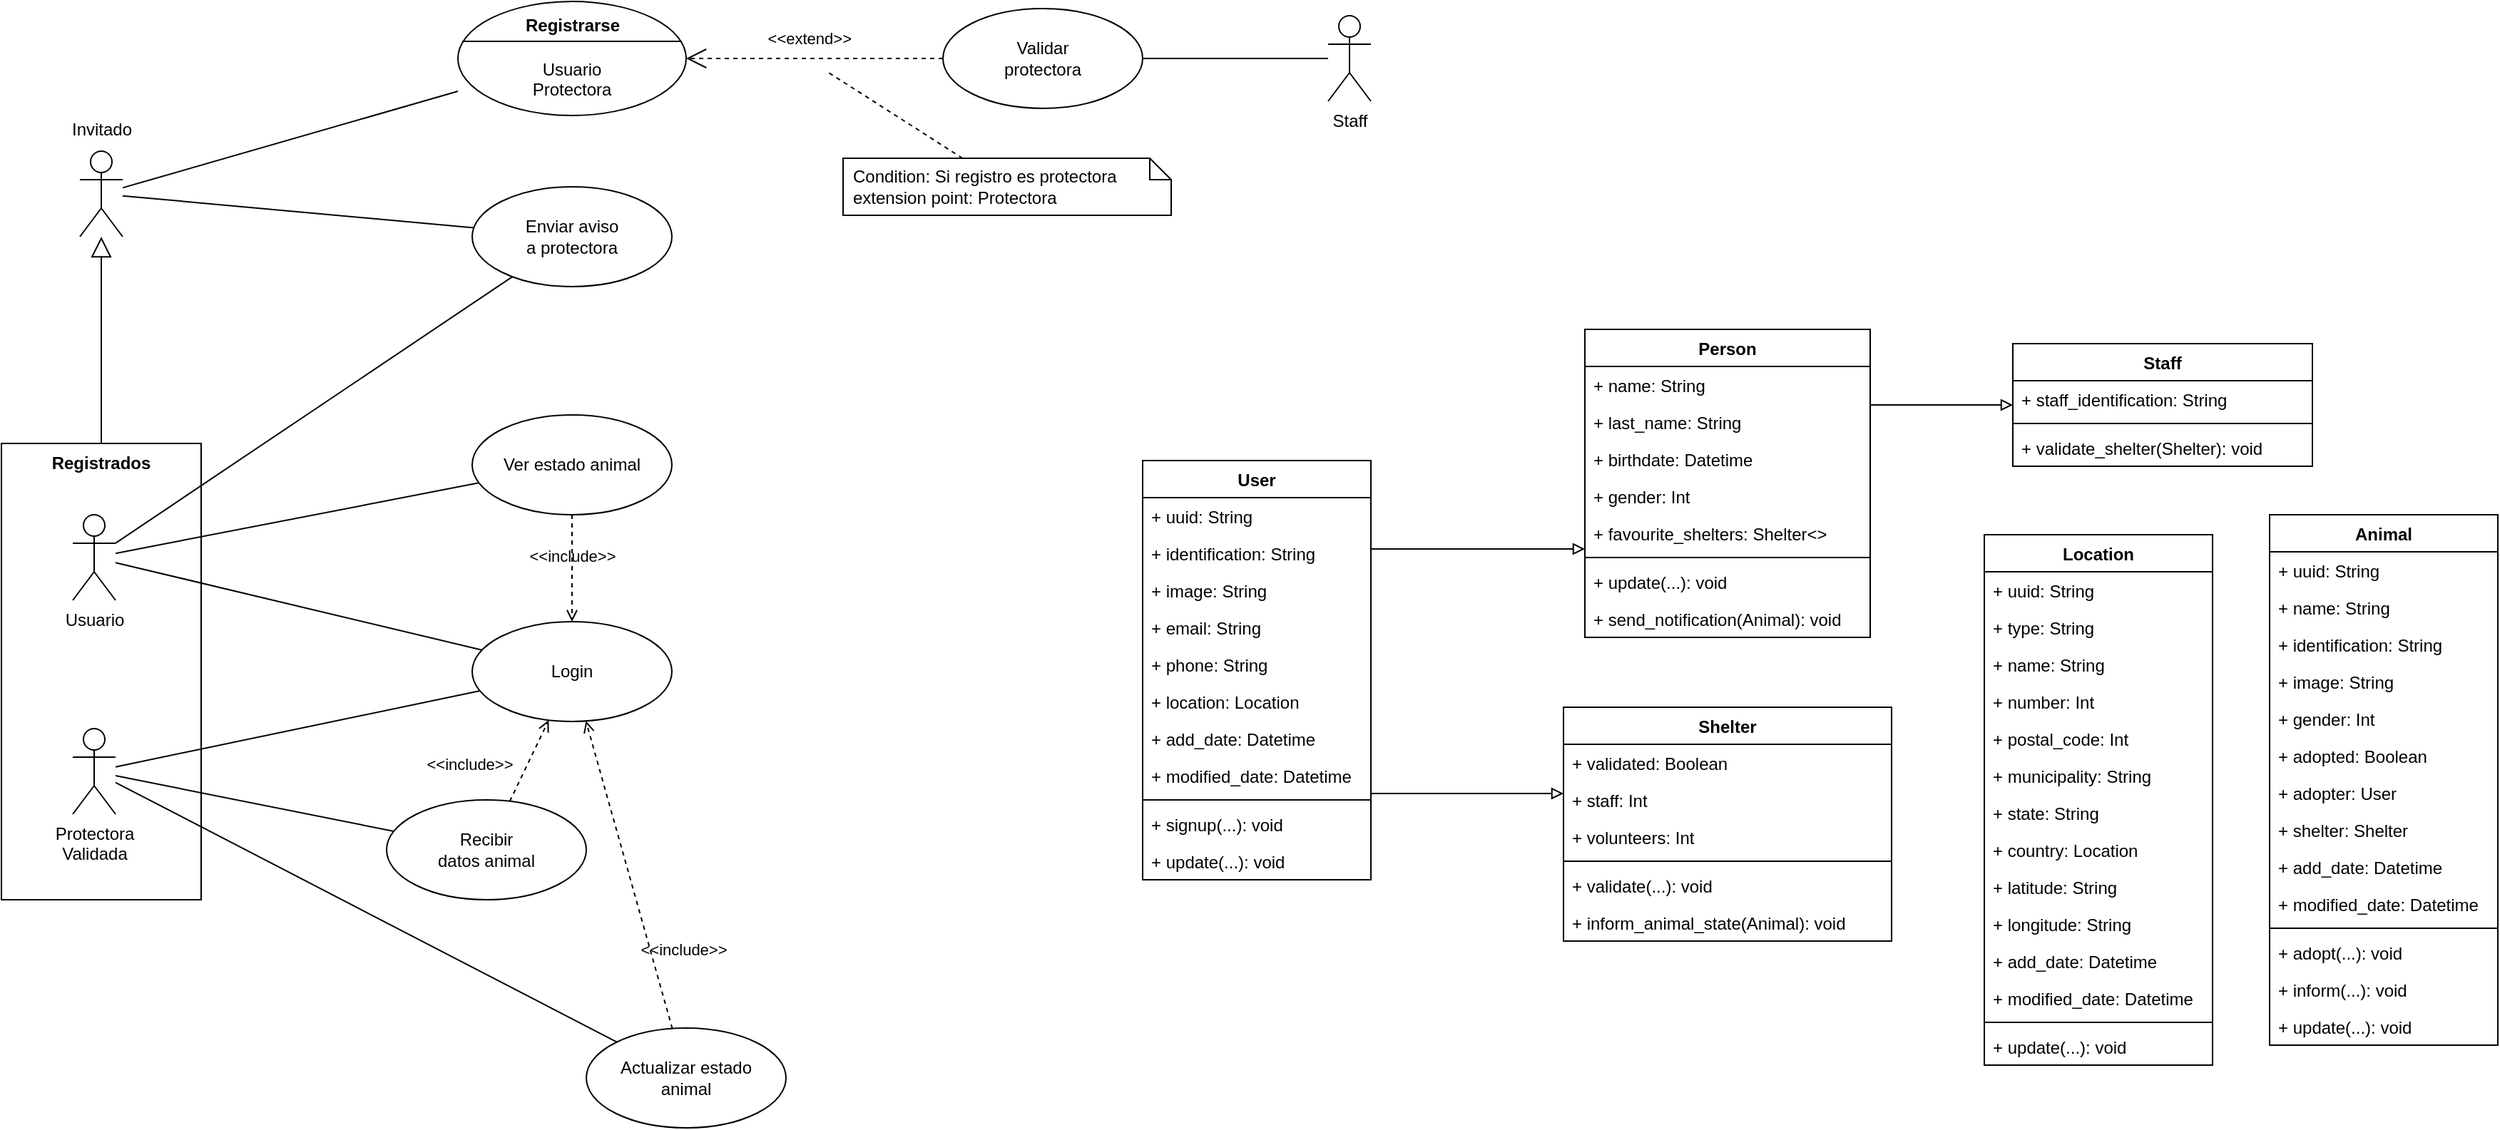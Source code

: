 <mxfile version="23.1.5" type="device">
  <diagram name="Página-1" id="proA-QGNsvPLXwBLb34n">
    <mxGraphModel dx="1393" dy="765" grid="1" gridSize="10" guides="1" tooltips="1" connect="1" arrows="1" fold="1" page="1" pageScale="1" pageWidth="827" pageHeight="1169" math="0" shadow="0">
      <root>
        <mxCell id="0" />
        <mxCell id="1" parent="0" />
        <mxCell id="r2QPJSlHGdGXuVaun9jG-79" value="" style="group" parent="1" vertex="1" connectable="0">
          <mxGeometry x="150" y="400" width="140" height="320" as="geometry" />
        </mxCell>
        <mxCell id="r2QPJSlHGdGXuVaun9jG-77" value="Registrados" style="shape=rect;html=1;verticalAlign=top;fontStyle=1;whiteSpace=wrap;align=center;" parent="r2QPJSlHGdGXuVaun9jG-79" vertex="1">
          <mxGeometry width="140" height="320" as="geometry" />
        </mxCell>
        <mxCell id="r2QPJSlHGdGXuVaun9jG-1" value="Usuario" style="shape=umlActor;verticalLabelPosition=bottom;verticalAlign=top;html=1;outlineConnect=0;" parent="r2QPJSlHGdGXuVaun9jG-79" vertex="1">
          <mxGeometry x="50" y="50" width="30" height="60" as="geometry" />
        </mxCell>
        <mxCell id="r2QPJSlHGdGXuVaun9jG-3" value="Protectora&lt;br&gt;Validada" style="shape=umlActor;verticalLabelPosition=bottom;verticalAlign=top;html=1;outlineConnect=0;" parent="r2QPJSlHGdGXuVaun9jG-79" vertex="1">
          <mxGeometry x="50" y="200" width="30" height="60" as="geometry" />
        </mxCell>
        <mxCell id="r2QPJSlHGdGXuVaun9jG-16" value="Enviar aviso&lt;br&gt;a protectora" style="ellipse;whiteSpace=wrap;html=1;" parent="1" vertex="1">
          <mxGeometry x="480" y="220" width="140" height="70" as="geometry" />
        </mxCell>
        <mxCell id="r2QPJSlHGdGXuVaun9jG-17" value="" style="edgeStyle=none;html=1;endArrow=none;verticalAlign=bottom;rounded=0;" parent="1" source="r2QPJSlHGdGXuVaun9jG-1" target="r2QPJSlHGdGXuVaun9jG-16" edge="1">
          <mxGeometry width="160" relative="1" as="geometry">
            <mxPoint x="170" y="335" as="sourcePoint" />
            <mxPoint x="295" y="376" as="targetPoint" />
          </mxGeometry>
        </mxCell>
        <mxCell id="r2QPJSlHGdGXuVaun9jG-27" value="Ver estado animal" style="ellipse;whiteSpace=wrap;html=1;" parent="1" vertex="1">
          <mxGeometry x="480" y="380" width="140" height="70" as="geometry" />
        </mxCell>
        <mxCell id="r2QPJSlHGdGXuVaun9jG-37" value="Recibir&lt;br&gt;datos animal" style="ellipse;whiteSpace=wrap;html=1;" parent="1" vertex="1">
          <mxGeometry x="420" y="650" width="140" height="70" as="geometry" />
        </mxCell>
        <mxCell id="r2QPJSlHGdGXuVaun9jG-29" value="" style="edgeStyle=none;html=1;endArrow=none;verticalAlign=bottom;rounded=0;" parent="1" source="r2QPJSlHGdGXuVaun9jG-1" target="r2QPJSlHGdGXuVaun9jG-27" edge="1">
          <mxGeometry width="160" relative="1" as="geometry">
            <mxPoint x="210" y="300" as="sourcePoint" />
            <mxPoint x="370" y="300" as="targetPoint" />
          </mxGeometry>
        </mxCell>
        <mxCell id="r2QPJSlHGdGXuVaun9jG-38" value="" style="edgeStyle=none;html=1;endArrow=none;verticalAlign=bottom;rounded=0;" parent="1" source="r2QPJSlHGdGXuVaun9jG-3" target="r2QPJSlHGdGXuVaun9jG-37" edge="1">
          <mxGeometry width="160" relative="1" as="geometry">
            <mxPoint x="350" y="750" as="sourcePoint" />
            <mxPoint x="510" y="750" as="targetPoint" />
          </mxGeometry>
        </mxCell>
        <mxCell id="r2QPJSlHGdGXuVaun9jG-44" value="Actualizar estado&lt;br&gt;animal" style="ellipse;whiteSpace=wrap;html=1;" parent="1" vertex="1">
          <mxGeometry x="560" y="810" width="140" height="70" as="geometry" />
        </mxCell>
        <mxCell id="r2QPJSlHGdGXuVaun9jG-45" value="" style="edgeStyle=none;html=1;endArrow=none;verticalAlign=bottom;rounded=0;" parent="1" source="r2QPJSlHGdGXuVaun9jG-3" target="r2QPJSlHGdGXuVaun9jG-44" edge="1">
          <mxGeometry width="160" relative="1" as="geometry">
            <mxPoint x="190" y="810" as="sourcePoint" />
            <mxPoint x="350" y="810" as="targetPoint" />
          </mxGeometry>
        </mxCell>
        <mxCell id="r2QPJSlHGdGXuVaun9jG-51" value="Condition: Si registro es protectora&#xa;extension point: Protectora" style="shape=note;size=15;spacingLeft=5;align=left;whiteSpace=wrap;" parent="1" vertex="1">
          <mxGeometry x="740" y="200" width="230" height="40" as="geometry" />
        </mxCell>
        <mxCell id="r2QPJSlHGdGXuVaun9jG-52" value="&amp;lt;&amp;lt;extend&amp;gt;&amp;gt;" style="align=right;html=1;verticalAlign=bottom;rounded=0;labelBackgroundColor=none;endArrow=open;endSize=12;dashed=1;" parent="1" source="r2QPJSlHGdGXuVaun9jG-18" target="r2QPJSlHGdGXuVaun9jG-54" edge="1">
          <mxGeometry x="-0.294" y="-5" relative="1" as="geometry">
            <mxPoint x="600.0" y="445" as="targetPoint" />
            <mxPoint x="890" y="260" as="sourcePoint" />
            <mxPoint as="offset" />
          </mxGeometry>
        </mxCell>
        <mxCell id="r2QPJSlHGdGXuVaun9jG-53" value="" style="edgeStyle=none;html=1;endArrow=none;rounded=0;labelBackgroundColor=none;dashed=1;" parent="1" source="r2QPJSlHGdGXuVaun9jG-51" edge="1">
          <mxGeometry relative="1" as="geometry">
            <mxPoint x="730" y="140" as="targetPoint" />
            <mxPoint x="895" y="390" as="sourcePoint" />
          </mxGeometry>
        </mxCell>
        <mxCell id="r2QPJSlHGdGXuVaun9jG-54" value="&lt;br&gt;&lt;br&gt;Usuario&lt;br&gt;Protectora" style="html=1;shape=mxgraph.sysml.useCaseExtPt;whiteSpace=wrap;align=center;" parent="1" vertex="1">
          <mxGeometry x="470" y="90" width="160" height="80" as="geometry" />
        </mxCell>
        <mxCell id="r2QPJSlHGdGXuVaun9jG-55" value="Registrarse" style="resizable=0;html=1;verticalAlign=middle;align=center;labelBackgroundColor=none;fontStyle=1;" parent="r2QPJSlHGdGXuVaun9jG-54" connectable="0" vertex="1">
          <mxGeometry x="80" y="17" as="geometry" />
        </mxCell>
        <mxCell id="r2QPJSlHGdGXuVaun9jG-63" value="Login" style="ellipse;whiteSpace=wrap;html=1;" parent="1" vertex="1">
          <mxGeometry x="480" y="525" width="140" height="70" as="geometry" />
        </mxCell>
        <mxCell id="r2QPJSlHGdGXuVaun9jG-64" value="&amp;lt;&amp;lt;include&amp;gt;&amp;gt;" style="edgeStyle=none;html=1;endArrow=open;verticalAlign=bottom;dashed=1;labelBackgroundColor=none;rounded=0;" parent="1" source="r2QPJSlHGdGXuVaun9jG-27" target="r2QPJSlHGdGXuVaun9jG-63" edge="1">
          <mxGeometry width="160" relative="1" as="geometry">
            <mxPoint x="1030" y="350" as="sourcePoint" />
            <mxPoint x="1190" y="350" as="targetPoint" />
          </mxGeometry>
        </mxCell>
        <mxCell id="r2QPJSlHGdGXuVaun9jG-66" value="" style="edgeStyle=none;html=1;endArrow=none;verticalAlign=bottom;rounded=0;" parent="1" source="r2QPJSlHGdGXuVaun9jG-3" target="r2QPJSlHGdGXuVaun9jG-63" edge="1">
          <mxGeometry width="160" relative="1" as="geometry">
            <mxPoint x="150" y="630" as="sourcePoint" />
            <mxPoint x="310" y="630" as="targetPoint" />
          </mxGeometry>
        </mxCell>
        <mxCell id="r2QPJSlHGdGXuVaun9jG-67" value="" style="edgeStyle=none;html=1;endArrow=none;verticalAlign=bottom;rounded=0;" parent="1" source="r2QPJSlHGdGXuVaun9jG-1" target="r2QPJSlHGdGXuVaun9jG-63" edge="1">
          <mxGeometry width="160" relative="1" as="geometry">
            <mxPoint x="820" y="450" as="sourcePoint" />
            <mxPoint x="980" y="450" as="targetPoint" />
          </mxGeometry>
        </mxCell>
        <mxCell id="r2QPJSlHGdGXuVaun9jG-68" value="&amp;lt;&amp;lt;include&amp;gt;&amp;gt;" style="edgeStyle=none;html=1;endArrow=open;verticalAlign=bottom;dashed=1;labelBackgroundColor=none;rounded=0;" parent="1" source="r2QPJSlHGdGXuVaun9jG-37" target="r2QPJSlHGdGXuVaun9jG-63" edge="1">
          <mxGeometry x="-0.906" y="33" width="160" relative="1" as="geometry">
            <mxPoint x="690" y="670" as="sourcePoint" />
            <mxPoint x="850" y="670" as="targetPoint" />
            <mxPoint as="offset" />
          </mxGeometry>
        </mxCell>
        <mxCell id="r2QPJSlHGdGXuVaun9jG-69" value="&amp;lt;&amp;lt;include&amp;gt;&amp;gt;" style="edgeStyle=none;html=1;endArrow=open;verticalAlign=bottom;dashed=1;labelBackgroundColor=none;rounded=0;" parent="1" source="r2QPJSlHGdGXuVaun9jG-44" target="r2QPJSlHGdGXuVaun9jG-63" edge="1">
          <mxGeometry x="-0.615" y="-20" width="160" relative="1" as="geometry">
            <mxPoint x="260" y="910" as="sourcePoint" />
            <mxPoint x="420" y="910" as="targetPoint" />
            <mxPoint as="offset" />
          </mxGeometry>
        </mxCell>
        <mxCell id="r2QPJSlHGdGXuVaun9jG-70" value="" style="group" parent="1" vertex="1" connectable="0">
          <mxGeometry x="810" y="95" width="300" height="70" as="geometry" />
        </mxCell>
        <mxCell id="r2QPJSlHGdGXuVaun9jG-15" value="Staff" style="shape=umlActor;verticalLabelPosition=bottom;verticalAlign=top;html=1;outlineConnect=0;" parent="r2QPJSlHGdGXuVaun9jG-70" vertex="1">
          <mxGeometry x="270" y="5" width="30" height="60" as="geometry" />
        </mxCell>
        <mxCell id="r2QPJSlHGdGXuVaun9jG-18" value="Validar&lt;br&gt;protectora" style="ellipse;whiteSpace=wrap;html=1;" parent="r2QPJSlHGdGXuVaun9jG-70" vertex="1">
          <mxGeometry width="140" height="70" as="geometry" />
        </mxCell>
        <mxCell id="r2QPJSlHGdGXuVaun9jG-22" value="" style="edgeStyle=none;html=1;endArrow=none;verticalAlign=bottom;rounded=0;" parent="r2QPJSlHGdGXuVaun9jG-70" source="r2QPJSlHGdGXuVaun9jG-18" target="r2QPJSlHGdGXuVaun9jG-15" edge="1">
          <mxGeometry width="160" relative="1" as="geometry">
            <mxPoint x="30" y="-45" as="sourcePoint" />
            <mxPoint x="190" y="-45" as="targetPoint" />
          </mxGeometry>
        </mxCell>
        <mxCell id="r2QPJSlHGdGXuVaun9jG-72" value="" style="edgeStyle=none;html=1;endArrow=none;verticalAlign=bottom;rounded=0;" parent="1" source="r2QPJSlHGdGXuVaun9jG-71" target="r2QPJSlHGdGXuVaun9jG-54" edge="1">
          <mxGeometry width="160" relative="1" as="geometry">
            <mxPoint x="260" y="120" as="sourcePoint" />
            <mxPoint x="260" y="250" as="targetPoint" />
          </mxGeometry>
        </mxCell>
        <mxCell id="r2QPJSlHGdGXuVaun9jG-74" value="" style="edgeStyle=none;html=1;endArrow=none;verticalAlign=bottom;rounded=0;" parent="1" source="r2QPJSlHGdGXuVaun9jG-71" target="r2QPJSlHGdGXuVaun9jG-16" edge="1">
          <mxGeometry width="160" relative="1" as="geometry">
            <mxPoint x="270" y="210" as="sourcePoint" />
            <mxPoint x="430" y="210" as="targetPoint" />
          </mxGeometry>
        </mxCell>
        <mxCell id="r2QPJSlHGdGXuVaun9jG-80" value="" style="edgeStyle=none;html=1;endArrow=block;endFill=0;endSize=12;verticalAlign=bottom;rounded=0;" parent="1" source="r2QPJSlHGdGXuVaun9jG-77" target="r2QPJSlHGdGXuVaun9jG-71" edge="1">
          <mxGeometry width="160" relative="1" as="geometry">
            <mxPoint x="190" y="320" as="sourcePoint" />
            <mxPoint x="350" y="320" as="targetPoint" />
          </mxGeometry>
        </mxCell>
        <mxCell id="r2QPJSlHGdGXuVaun9jG-82" value="" style="group" parent="1" vertex="1" connectable="0">
          <mxGeometry x="185" y="165" width="70" height="90" as="geometry" />
        </mxCell>
        <mxCell id="r2QPJSlHGdGXuVaun9jG-71" value="" style="shape=umlActor;html=1;verticalLabelPosition=bottom;verticalAlign=top;align=center;" parent="r2QPJSlHGdGXuVaun9jG-82" vertex="1">
          <mxGeometry x="20" y="30" width="30" height="60" as="geometry" />
        </mxCell>
        <mxCell id="r2QPJSlHGdGXuVaun9jG-81" value="Invitado" style="text;html=1;align=center;verticalAlign=middle;resizable=0;points=[];autosize=1;strokeColor=none;fillColor=none;" parent="r2QPJSlHGdGXuVaun9jG-82" vertex="1">
          <mxGeometry width="70" height="30" as="geometry" />
        </mxCell>
        <mxCell id="yjdjMbSX4ZFnnPkQLSjd-1" value="User" style="swimlane;fontStyle=1;align=center;verticalAlign=top;childLayout=stackLayout;horizontal=1;startSize=26;horizontalStack=0;resizeParent=1;resizeParentMax=0;resizeLast=0;collapsible=1;marginBottom=0;whiteSpace=wrap;html=1;" vertex="1" parent="1">
          <mxGeometry x="950" y="412" width="160" height="294" as="geometry" />
        </mxCell>
        <mxCell id="yjdjMbSX4ZFnnPkQLSjd-83" value="+ uuid: String" style="text;strokeColor=none;fillColor=none;align=left;verticalAlign=top;spacingLeft=4;spacingRight=4;overflow=hidden;rotatable=0;points=[[0,0.5],[1,0.5]];portConstraint=eastwest;whiteSpace=wrap;html=1;" vertex="1" parent="yjdjMbSX4ZFnnPkQLSjd-1">
          <mxGeometry y="26" width="160" height="26" as="geometry" />
        </mxCell>
        <mxCell id="yjdjMbSX4ZFnnPkQLSjd-30" value="+ identification: String" style="text;strokeColor=none;fillColor=none;align=left;verticalAlign=top;spacingLeft=4;spacingRight=4;overflow=hidden;rotatable=0;points=[[0,0.5],[1,0.5]];portConstraint=eastwest;whiteSpace=wrap;html=1;" vertex="1" parent="yjdjMbSX4ZFnnPkQLSjd-1">
          <mxGeometry y="52" width="160" height="26" as="geometry" />
        </mxCell>
        <mxCell id="yjdjMbSX4ZFnnPkQLSjd-31" value="+ image: String" style="text;strokeColor=none;fillColor=none;align=left;verticalAlign=top;spacingLeft=4;spacingRight=4;overflow=hidden;rotatable=0;points=[[0,0.5],[1,0.5]];portConstraint=eastwest;whiteSpace=wrap;html=1;" vertex="1" parent="yjdjMbSX4ZFnnPkQLSjd-1">
          <mxGeometry y="78" width="160" height="26" as="geometry" />
        </mxCell>
        <mxCell id="yjdjMbSX4ZFnnPkQLSjd-12" value="+ email: String" style="text;strokeColor=none;fillColor=none;align=left;verticalAlign=top;spacingLeft=4;spacingRight=4;overflow=hidden;rotatable=0;points=[[0,0.5],[1,0.5]];portConstraint=eastwest;whiteSpace=wrap;html=1;" vertex="1" parent="yjdjMbSX4ZFnnPkQLSjd-1">
          <mxGeometry y="104" width="160" height="26" as="geometry" />
        </mxCell>
        <mxCell id="yjdjMbSX4ZFnnPkQLSjd-14" value="+ phone: String" style="text;strokeColor=none;fillColor=none;align=left;verticalAlign=top;spacingLeft=4;spacingRight=4;overflow=hidden;rotatable=0;points=[[0,0.5],[1,0.5]];portConstraint=eastwest;whiteSpace=wrap;html=1;" vertex="1" parent="yjdjMbSX4ZFnnPkQLSjd-1">
          <mxGeometry y="130" width="160" height="26" as="geometry" />
        </mxCell>
        <mxCell id="yjdjMbSX4ZFnnPkQLSjd-66" value="+ location: Location" style="text;strokeColor=none;fillColor=none;align=left;verticalAlign=top;spacingLeft=4;spacingRight=4;overflow=hidden;rotatable=0;points=[[0,0.5],[1,0.5]];portConstraint=eastwest;whiteSpace=wrap;html=1;" vertex="1" parent="yjdjMbSX4ZFnnPkQLSjd-1">
          <mxGeometry y="156" width="160" height="26" as="geometry" />
        </mxCell>
        <mxCell id="yjdjMbSX4ZFnnPkQLSjd-2" value="+ add_date: Datetime" style="text;strokeColor=none;fillColor=none;align=left;verticalAlign=top;spacingLeft=4;spacingRight=4;overflow=hidden;rotatable=0;points=[[0,0.5],[1,0.5]];portConstraint=eastwest;whiteSpace=wrap;html=1;" vertex="1" parent="yjdjMbSX4ZFnnPkQLSjd-1">
          <mxGeometry y="182" width="160" height="26" as="geometry" />
        </mxCell>
        <mxCell id="yjdjMbSX4ZFnnPkQLSjd-9" value="+ modified_date: Datetime" style="text;strokeColor=none;fillColor=none;align=left;verticalAlign=top;spacingLeft=4;spacingRight=4;overflow=hidden;rotatable=0;points=[[0,0.5],[1,0.5]];portConstraint=eastwest;whiteSpace=wrap;html=1;" vertex="1" parent="yjdjMbSX4ZFnnPkQLSjd-1">
          <mxGeometry y="208" width="160" height="26" as="geometry" />
        </mxCell>
        <mxCell id="yjdjMbSX4ZFnnPkQLSjd-3" value="" style="line;strokeWidth=1;fillColor=none;align=left;verticalAlign=middle;spacingTop=-1;spacingLeft=3;spacingRight=3;rotatable=0;labelPosition=right;points=[];portConstraint=eastwest;strokeColor=inherit;" vertex="1" parent="yjdjMbSX4ZFnnPkQLSjd-1">
          <mxGeometry y="234" width="160" height="8" as="geometry" />
        </mxCell>
        <mxCell id="yjdjMbSX4ZFnnPkQLSjd-16" value="+ signup(...): void" style="text;strokeColor=none;fillColor=none;align=left;verticalAlign=top;spacingLeft=4;spacingRight=4;overflow=hidden;rotatable=0;points=[[0,0.5],[1,0.5]];portConstraint=eastwest;whiteSpace=wrap;html=1;" vertex="1" parent="yjdjMbSX4ZFnnPkQLSjd-1">
          <mxGeometry y="242" width="160" height="26" as="geometry" />
        </mxCell>
        <mxCell id="yjdjMbSX4ZFnnPkQLSjd-4" value="+ update(...): void" style="text;strokeColor=none;fillColor=none;align=left;verticalAlign=top;spacingLeft=4;spacingRight=4;overflow=hidden;rotatable=0;points=[[0,0.5],[1,0.5]];portConstraint=eastwest;whiteSpace=wrap;html=1;" vertex="1" parent="yjdjMbSX4ZFnnPkQLSjd-1">
          <mxGeometry y="268" width="160" height="26" as="geometry" />
        </mxCell>
        <mxCell id="yjdjMbSX4ZFnnPkQLSjd-17" value="Shelter" style="swimlane;fontStyle=1;align=center;verticalAlign=top;childLayout=stackLayout;horizontal=1;startSize=26;horizontalStack=0;resizeParent=1;resizeParentMax=0;resizeLast=0;collapsible=1;marginBottom=0;whiteSpace=wrap;html=1;" vertex="1" parent="1">
          <mxGeometry x="1245" y="585" width="230" height="164" as="geometry" />
        </mxCell>
        <mxCell id="yjdjMbSX4ZFnnPkQLSjd-105" value="+ validated: Boolean" style="text;strokeColor=none;fillColor=none;align=left;verticalAlign=top;spacingLeft=4;spacingRight=4;overflow=hidden;rotatable=0;points=[[0,0.5],[1,0.5]];portConstraint=eastwest;whiteSpace=wrap;html=1;" vertex="1" parent="yjdjMbSX4ZFnnPkQLSjd-17">
          <mxGeometry y="26" width="230" height="26" as="geometry" />
        </mxCell>
        <mxCell id="yjdjMbSX4ZFnnPkQLSjd-108" value="+ staff: Int" style="text;strokeColor=none;fillColor=none;align=left;verticalAlign=top;spacingLeft=4;spacingRight=4;overflow=hidden;rotatable=0;points=[[0,0.5],[1,0.5]];portConstraint=eastwest;whiteSpace=wrap;html=1;" vertex="1" parent="yjdjMbSX4ZFnnPkQLSjd-17">
          <mxGeometry y="52" width="230" height="26" as="geometry" />
        </mxCell>
        <mxCell id="yjdjMbSX4ZFnnPkQLSjd-19" value="+ volunteers: Int" style="text;strokeColor=none;fillColor=none;align=left;verticalAlign=top;spacingLeft=4;spacingRight=4;overflow=hidden;rotatable=0;points=[[0,0.5],[1,0.5]];portConstraint=eastwest;whiteSpace=wrap;html=1;" vertex="1" parent="yjdjMbSX4ZFnnPkQLSjd-17">
          <mxGeometry y="78" width="230" height="26" as="geometry" />
        </mxCell>
        <mxCell id="yjdjMbSX4ZFnnPkQLSjd-26" value="" style="line;strokeWidth=1;fillColor=none;align=left;verticalAlign=middle;spacingTop=-1;spacingLeft=3;spacingRight=3;rotatable=0;labelPosition=right;points=[];portConstraint=eastwest;strokeColor=inherit;" vertex="1" parent="yjdjMbSX4ZFnnPkQLSjd-17">
          <mxGeometry y="104" width="230" height="8" as="geometry" />
        </mxCell>
        <mxCell id="yjdjMbSX4ZFnnPkQLSjd-27" value="+ validate(...): void" style="text;strokeColor=none;fillColor=none;align=left;verticalAlign=top;spacingLeft=4;spacingRight=4;overflow=hidden;rotatable=0;points=[[0,0.5],[1,0.5]];portConstraint=eastwest;whiteSpace=wrap;html=1;" vertex="1" parent="yjdjMbSX4ZFnnPkQLSjd-17">
          <mxGeometry y="112" width="230" height="26" as="geometry" />
        </mxCell>
        <mxCell id="yjdjMbSX4ZFnnPkQLSjd-110" value="+ inform_animal_state(Animal): void" style="text;strokeColor=none;fillColor=none;align=left;verticalAlign=top;spacingLeft=4;spacingRight=4;overflow=hidden;rotatable=0;points=[[0,0.5],[1,0.5]];portConstraint=eastwest;whiteSpace=wrap;html=1;" vertex="1" parent="yjdjMbSX4ZFnnPkQLSjd-17">
          <mxGeometry y="138" width="230" height="26" as="geometry" />
        </mxCell>
        <mxCell id="yjdjMbSX4ZFnnPkQLSjd-32" value="" style="endArrow=block;html=1;endFill=0;edgeStyle=elbowEdgeStyle;elbow=vertical;rounded=0;" edge="1" parent="1" source="yjdjMbSX4ZFnnPkQLSjd-1" target="yjdjMbSX4ZFnnPkQLSjd-17">
          <mxGeometry width="160" relative="1" as="geometry">
            <mxPoint x="1130" y="579.58" as="sourcePoint" />
            <mxPoint x="1290" y="579.58" as="targetPoint" />
          </mxGeometry>
        </mxCell>
        <mxCell id="yjdjMbSX4ZFnnPkQLSjd-33" value="Staff" style="swimlane;fontStyle=1;align=center;verticalAlign=top;childLayout=stackLayout;horizontal=1;startSize=26;horizontalStack=0;resizeParent=1;resizeParentMax=0;resizeLast=0;collapsible=1;marginBottom=0;whiteSpace=wrap;html=1;" vertex="1" parent="1">
          <mxGeometry x="1560" y="330" width="210" height="86" as="geometry" />
        </mxCell>
        <mxCell id="yjdjMbSX4ZFnnPkQLSjd-35" value="+ staff_identification: String" style="text;strokeColor=none;fillColor=none;align=left;verticalAlign=top;spacingLeft=4;spacingRight=4;overflow=hidden;rotatable=0;points=[[0,0.5],[1,0.5]];portConstraint=eastwest;whiteSpace=wrap;html=1;" vertex="1" parent="yjdjMbSX4ZFnnPkQLSjd-33">
          <mxGeometry y="26" width="210" height="26" as="geometry" />
        </mxCell>
        <mxCell id="yjdjMbSX4ZFnnPkQLSjd-44" value="" style="line;strokeWidth=1;fillColor=none;align=left;verticalAlign=middle;spacingTop=-1;spacingLeft=3;spacingRight=3;rotatable=0;labelPosition=right;points=[];portConstraint=eastwest;strokeColor=inherit;" vertex="1" parent="yjdjMbSX4ZFnnPkQLSjd-33">
          <mxGeometry y="52" width="210" height="8" as="geometry" />
        </mxCell>
        <mxCell id="yjdjMbSX4ZFnnPkQLSjd-45" value="+ validate_shelter&lt;span style=&quot;background-color: initial;&quot;&gt;(Shelter): void&lt;/span&gt;" style="text;strokeColor=none;fillColor=none;align=left;verticalAlign=top;spacingLeft=4;spacingRight=4;overflow=hidden;rotatable=0;points=[[0,0.5],[1,0.5]];portConstraint=eastwest;whiteSpace=wrap;html=1;" vertex="1" parent="yjdjMbSX4ZFnnPkQLSjd-33">
          <mxGeometry y="60" width="210" height="26" as="geometry" />
        </mxCell>
        <mxCell id="yjdjMbSX4ZFnnPkQLSjd-48" value="Animal" style="swimlane;fontStyle=1;align=center;verticalAlign=top;childLayout=stackLayout;horizontal=1;startSize=26;horizontalStack=0;resizeParent=1;resizeParentMax=0;resizeLast=0;collapsible=1;marginBottom=0;whiteSpace=wrap;html=1;" vertex="1" parent="1">
          <mxGeometry x="1740" y="450" width="160" height="372" as="geometry" />
        </mxCell>
        <mxCell id="yjdjMbSX4ZFnnPkQLSjd-84" value="+ uuid: String" style="text;strokeColor=none;fillColor=none;align=left;verticalAlign=top;spacingLeft=4;spacingRight=4;overflow=hidden;rotatable=0;points=[[0,0.5],[1,0.5]];portConstraint=eastwest;whiteSpace=wrap;html=1;" vertex="1" parent="yjdjMbSX4ZFnnPkQLSjd-48">
          <mxGeometry y="26" width="160" height="26" as="geometry" />
        </mxCell>
        <mxCell id="yjdjMbSX4ZFnnPkQLSjd-49" value="+ name: String" style="text;strokeColor=none;fillColor=none;align=left;verticalAlign=top;spacingLeft=4;spacingRight=4;overflow=hidden;rotatable=0;points=[[0,0.5],[1,0.5]];portConstraint=eastwest;whiteSpace=wrap;html=1;" vertex="1" parent="yjdjMbSX4ZFnnPkQLSjd-48">
          <mxGeometry y="52" width="160" height="26" as="geometry" />
        </mxCell>
        <mxCell id="yjdjMbSX4ZFnnPkQLSjd-51" value="+ identification: String" style="text;strokeColor=none;fillColor=none;align=left;verticalAlign=top;spacingLeft=4;spacingRight=4;overflow=hidden;rotatable=0;points=[[0,0.5],[1,0.5]];portConstraint=eastwest;whiteSpace=wrap;html=1;" vertex="1" parent="yjdjMbSX4ZFnnPkQLSjd-48">
          <mxGeometry y="78" width="160" height="26" as="geometry" />
        </mxCell>
        <mxCell id="yjdjMbSX4ZFnnPkQLSjd-52" value="+ image: String" style="text;strokeColor=none;fillColor=none;align=left;verticalAlign=top;spacingLeft=4;spacingRight=4;overflow=hidden;rotatable=0;points=[[0,0.5],[1,0.5]];portConstraint=eastwest;whiteSpace=wrap;html=1;" vertex="1" parent="yjdjMbSX4ZFnnPkQLSjd-48">
          <mxGeometry y="104" width="160" height="26" as="geometry" />
        </mxCell>
        <mxCell id="yjdjMbSX4ZFnnPkQLSjd-56" value="+ gender: Int" style="text;strokeColor=none;fillColor=none;align=left;verticalAlign=top;spacingLeft=4;spacingRight=4;overflow=hidden;rotatable=0;points=[[0,0.5],[1,0.5]];portConstraint=eastwest;whiteSpace=wrap;html=1;" vertex="1" parent="yjdjMbSX4ZFnnPkQLSjd-48">
          <mxGeometry y="130" width="160" height="26" as="geometry" />
        </mxCell>
        <mxCell id="yjdjMbSX4ZFnnPkQLSjd-65" value="+ adopted: Boolean" style="text;strokeColor=none;fillColor=none;align=left;verticalAlign=top;spacingLeft=4;spacingRight=4;overflow=hidden;rotatable=0;points=[[0,0.5],[1,0.5]];portConstraint=eastwest;whiteSpace=wrap;html=1;" vertex="1" parent="yjdjMbSX4ZFnnPkQLSjd-48">
          <mxGeometry y="156" width="160" height="26" as="geometry" />
        </mxCell>
        <mxCell id="yjdjMbSX4ZFnnPkQLSjd-63" value="+ adopter: User" style="text;strokeColor=none;fillColor=none;align=left;verticalAlign=top;spacingLeft=4;spacingRight=4;overflow=hidden;rotatable=0;points=[[0,0.5],[1,0.5]];portConstraint=eastwest;whiteSpace=wrap;html=1;" vertex="1" parent="yjdjMbSX4ZFnnPkQLSjd-48">
          <mxGeometry y="182" width="160" height="26" as="geometry" />
        </mxCell>
        <mxCell id="yjdjMbSX4ZFnnPkQLSjd-64" value="+ shelter: Shelter" style="text;strokeColor=none;fillColor=none;align=left;verticalAlign=top;spacingLeft=4;spacingRight=4;overflow=hidden;rotatable=0;points=[[0,0.5],[1,0.5]];portConstraint=eastwest;whiteSpace=wrap;html=1;" vertex="1" parent="yjdjMbSX4ZFnnPkQLSjd-48">
          <mxGeometry y="208" width="160" height="26" as="geometry" />
        </mxCell>
        <mxCell id="yjdjMbSX4ZFnnPkQLSjd-57" value="+ add_date: Datetime" style="text;strokeColor=none;fillColor=none;align=left;verticalAlign=top;spacingLeft=4;spacingRight=4;overflow=hidden;rotatable=0;points=[[0,0.5],[1,0.5]];portConstraint=eastwest;whiteSpace=wrap;html=1;" vertex="1" parent="yjdjMbSX4ZFnnPkQLSjd-48">
          <mxGeometry y="234" width="160" height="26" as="geometry" />
        </mxCell>
        <mxCell id="yjdjMbSX4ZFnnPkQLSjd-58" value="+ modified_date: Datetime" style="text;strokeColor=none;fillColor=none;align=left;verticalAlign=top;spacingLeft=4;spacingRight=4;overflow=hidden;rotatable=0;points=[[0,0.5],[1,0.5]];portConstraint=eastwest;whiteSpace=wrap;html=1;" vertex="1" parent="yjdjMbSX4ZFnnPkQLSjd-48">
          <mxGeometry y="260" width="160" height="26" as="geometry" />
        </mxCell>
        <mxCell id="yjdjMbSX4ZFnnPkQLSjd-59" value="" style="line;strokeWidth=1;fillColor=none;align=left;verticalAlign=middle;spacingTop=-1;spacingLeft=3;spacingRight=3;rotatable=0;labelPosition=right;points=[];portConstraint=eastwest;strokeColor=inherit;" vertex="1" parent="yjdjMbSX4ZFnnPkQLSjd-48">
          <mxGeometry y="286" width="160" height="8" as="geometry" />
        </mxCell>
        <mxCell id="yjdjMbSX4ZFnnPkQLSjd-60" value="+ adopt(...): void" style="text;strokeColor=none;fillColor=none;align=left;verticalAlign=top;spacingLeft=4;spacingRight=4;overflow=hidden;rotatable=0;points=[[0,0.5],[1,0.5]];portConstraint=eastwest;whiteSpace=wrap;html=1;" vertex="1" parent="yjdjMbSX4ZFnnPkQLSjd-48">
          <mxGeometry y="294" width="160" height="26" as="geometry" />
        </mxCell>
        <mxCell id="yjdjMbSX4ZFnnPkQLSjd-62" value="+ inform(...): void" style="text;strokeColor=none;fillColor=none;align=left;verticalAlign=top;spacingLeft=4;spacingRight=4;overflow=hidden;rotatable=0;points=[[0,0.5],[1,0.5]];portConstraint=eastwest;whiteSpace=wrap;html=1;" vertex="1" parent="yjdjMbSX4ZFnnPkQLSjd-48">
          <mxGeometry y="320" width="160" height="26" as="geometry" />
        </mxCell>
        <mxCell id="yjdjMbSX4ZFnnPkQLSjd-61" value="+ update(...): void" style="text;strokeColor=none;fillColor=none;align=left;verticalAlign=top;spacingLeft=4;spacingRight=4;overflow=hidden;rotatable=0;points=[[0,0.5],[1,0.5]];portConstraint=eastwest;whiteSpace=wrap;html=1;" vertex="1" parent="yjdjMbSX4ZFnnPkQLSjd-48">
          <mxGeometry y="346" width="160" height="26" as="geometry" />
        </mxCell>
        <mxCell id="yjdjMbSX4ZFnnPkQLSjd-67" value="Location" style="swimlane;fontStyle=1;align=center;verticalAlign=top;childLayout=stackLayout;horizontal=1;startSize=26;horizontalStack=0;resizeParent=1;resizeParentMax=0;resizeLast=0;collapsible=1;marginBottom=0;whiteSpace=wrap;html=1;" vertex="1" parent="1">
          <mxGeometry x="1540" y="464" width="160" height="372" as="geometry" />
        </mxCell>
        <mxCell id="yjdjMbSX4ZFnnPkQLSjd-82" value="+ uuid: String" style="text;strokeColor=none;fillColor=none;align=left;verticalAlign=top;spacingLeft=4;spacingRight=4;overflow=hidden;rotatable=0;points=[[0,0.5],[1,0.5]];portConstraint=eastwest;whiteSpace=wrap;html=1;" vertex="1" parent="yjdjMbSX4ZFnnPkQLSjd-67">
          <mxGeometry y="26" width="160" height="26" as="geometry" />
        </mxCell>
        <mxCell id="yjdjMbSX4ZFnnPkQLSjd-68" value="+ type: String" style="text;strokeColor=none;fillColor=none;align=left;verticalAlign=top;spacingLeft=4;spacingRight=4;overflow=hidden;rotatable=0;points=[[0,0.5],[1,0.5]];portConstraint=eastwest;whiteSpace=wrap;html=1;" vertex="1" parent="yjdjMbSX4ZFnnPkQLSjd-67">
          <mxGeometry y="52" width="160" height="26" as="geometry" />
        </mxCell>
        <mxCell id="yjdjMbSX4ZFnnPkQLSjd-69" value="+ name: String" style="text;strokeColor=none;fillColor=none;align=left;verticalAlign=top;spacingLeft=4;spacingRight=4;overflow=hidden;rotatable=0;points=[[0,0.5],[1,0.5]];portConstraint=eastwest;whiteSpace=wrap;html=1;" vertex="1" parent="yjdjMbSX4ZFnnPkQLSjd-67">
          <mxGeometry y="78" width="160" height="26" as="geometry" />
        </mxCell>
        <mxCell id="yjdjMbSX4ZFnnPkQLSjd-70" value="+ number: Int" style="text;strokeColor=none;fillColor=none;align=left;verticalAlign=top;spacingLeft=4;spacingRight=4;overflow=hidden;rotatable=0;points=[[0,0.5],[1,0.5]];portConstraint=eastwest;whiteSpace=wrap;html=1;" vertex="1" parent="yjdjMbSX4ZFnnPkQLSjd-67">
          <mxGeometry y="104" width="160" height="26" as="geometry" />
        </mxCell>
        <mxCell id="yjdjMbSX4ZFnnPkQLSjd-71" value="+ postal_code: Int" style="text;strokeColor=none;fillColor=none;align=left;verticalAlign=top;spacingLeft=4;spacingRight=4;overflow=hidden;rotatable=0;points=[[0,0.5],[1,0.5]];portConstraint=eastwest;whiteSpace=wrap;html=1;" vertex="1" parent="yjdjMbSX4ZFnnPkQLSjd-67">
          <mxGeometry y="130" width="160" height="26" as="geometry" />
        </mxCell>
        <mxCell id="yjdjMbSX4ZFnnPkQLSjd-72" value="+&amp;nbsp;municipality&lt;span style=&quot;background-color: initial;&quot;&gt;: String&lt;/span&gt;" style="text;strokeColor=none;fillColor=none;align=left;verticalAlign=top;spacingLeft=4;spacingRight=4;overflow=hidden;rotatable=0;points=[[0,0.5],[1,0.5]];portConstraint=eastwest;whiteSpace=wrap;html=1;" vertex="1" parent="yjdjMbSX4ZFnnPkQLSjd-67">
          <mxGeometry y="156" width="160" height="26" as="geometry" />
        </mxCell>
        <mxCell id="yjdjMbSX4ZFnnPkQLSjd-73" value="+ state: String" style="text;strokeColor=none;fillColor=none;align=left;verticalAlign=top;spacingLeft=4;spacingRight=4;overflow=hidden;rotatable=0;points=[[0,0.5],[1,0.5]];portConstraint=eastwest;whiteSpace=wrap;html=1;" vertex="1" parent="yjdjMbSX4ZFnnPkQLSjd-67">
          <mxGeometry y="182" width="160" height="26" as="geometry" />
        </mxCell>
        <mxCell id="yjdjMbSX4ZFnnPkQLSjd-74" value="+ country: Location" style="text;strokeColor=none;fillColor=none;align=left;verticalAlign=top;spacingLeft=4;spacingRight=4;overflow=hidden;rotatable=0;points=[[0,0.5],[1,0.5]];portConstraint=eastwest;whiteSpace=wrap;html=1;" vertex="1" parent="yjdjMbSX4ZFnnPkQLSjd-67">
          <mxGeometry y="208" width="160" height="26" as="geometry" />
        </mxCell>
        <mxCell id="yjdjMbSX4ZFnnPkQLSjd-112" value="+ latitude: String" style="text;strokeColor=none;fillColor=none;align=left;verticalAlign=top;spacingLeft=4;spacingRight=4;overflow=hidden;rotatable=0;points=[[0,0.5],[1,0.5]];portConstraint=eastwest;whiteSpace=wrap;html=1;" vertex="1" parent="yjdjMbSX4ZFnnPkQLSjd-67">
          <mxGeometry y="234" width="160" height="26" as="geometry" />
        </mxCell>
        <mxCell id="yjdjMbSX4ZFnnPkQLSjd-111" value="+ longitude: String" style="text;strokeColor=none;fillColor=none;align=left;verticalAlign=top;spacingLeft=4;spacingRight=4;overflow=hidden;rotatable=0;points=[[0,0.5],[1,0.5]];portConstraint=eastwest;whiteSpace=wrap;html=1;" vertex="1" parent="yjdjMbSX4ZFnnPkQLSjd-67">
          <mxGeometry y="260" width="160" height="26" as="geometry" />
        </mxCell>
        <mxCell id="yjdjMbSX4ZFnnPkQLSjd-77" value="+ add_date: Datetime" style="text;strokeColor=none;fillColor=none;align=left;verticalAlign=top;spacingLeft=4;spacingRight=4;overflow=hidden;rotatable=0;points=[[0,0.5],[1,0.5]];portConstraint=eastwest;whiteSpace=wrap;html=1;" vertex="1" parent="yjdjMbSX4ZFnnPkQLSjd-67">
          <mxGeometry y="286" width="160" height="26" as="geometry" />
        </mxCell>
        <mxCell id="yjdjMbSX4ZFnnPkQLSjd-78" value="+ modified_date: Datetime" style="text;strokeColor=none;fillColor=none;align=left;verticalAlign=top;spacingLeft=4;spacingRight=4;overflow=hidden;rotatable=0;points=[[0,0.5],[1,0.5]];portConstraint=eastwest;whiteSpace=wrap;html=1;" vertex="1" parent="yjdjMbSX4ZFnnPkQLSjd-67">
          <mxGeometry y="312" width="160" height="26" as="geometry" />
        </mxCell>
        <mxCell id="yjdjMbSX4ZFnnPkQLSjd-79" value="" style="line;strokeWidth=1;fillColor=none;align=left;verticalAlign=middle;spacingTop=-1;spacingLeft=3;spacingRight=3;rotatable=0;labelPosition=right;points=[];portConstraint=eastwest;strokeColor=inherit;" vertex="1" parent="yjdjMbSX4ZFnnPkQLSjd-67">
          <mxGeometry y="338" width="160" height="8" as="geometry" />
        </mxCell>
        <mxCell id="yjdjMbSX4ZFnnPkQLSjd-81" value="+ update(...): void" style="text;strokeColor=none;fillColor=none;align=left;verticalAlign=top;spacingLeft=4;spacingRight=4;overflow=hidden;rotatable=0;points=[[0,0.5],[1,0.5]];portConstraint=eastwest;whiteSpace=wrap;html=1;" vertex="1" parent="yjdjMbSX4ZFnnPkQLSjd-67">
          <mxGeometry y="346" width="160" height="26" as="geometry" />
        </mxCell>
        <mxCell id="yjdjMbSX4ZFnnPkQLSjd-86" value="Person" style="swimlane;fontStyle=1;align=center;verticalAlign=top;childLayout=stackLayout;horizontal=1;startSize=26;horizontalStack=0;resizeParent=1;resizeParentMax=0;resizeLast=0;collapsible=1;marginBottom=0;whiteSpace=wrap;html=1;" vertex="1" parent="1">
          <mxGeometry x="1260" y="320" width="200" height="216" as="geometry" />
        </mxCell>
        <mxCell id="yjdjMbSX4ZFnnPkQLSjd-88" value="+ name: String" style="text;strokeColor=none;fillColor=none;align=left;verticalAlign=top;spacingLeft=4;spacingRight=4;overflow=hidden;rotatable=0;points=[[0,0.5],[1,0.5]];portConstraint=eastwest;whiteSpace=wrap;html=1;" vertex="1" parent="yjdjMbSX4ZFnnPkQLSjd-86">
          <mxGeometry y="26" width="200" height="26" as="geometry" />
        </mxCell>
        <mxCell id="yjdjMbSX4ZFnnPkQLSjd-89" value="+ last_name: String" style="text;strokeColor=none;fillColor=none;align=left;verticalAlign=top;spacingLeft=4;spacingRight=4;overflow=hidden;rotatable=0;points=[[0,0.5],[1,0.5]];portConstraint=eastwest;whiteSpace=wrap;html=1;" vertex="1" parent="yjdjMbSX4ZFnnPkQLSjd-86">
          <mxGeometry y="52" width="200" height="26" as="geometry" />
        </mxCell>
        <mxCell id="yjdjMbSX4ZFnnPkQLSjd-95" value="+ birthdate: Datetime" style="text;strokeColor=none;fillColor=none;align=left;verticalAlign=top;spacingLeft=4;spacingRight=4;overflow=hidden;rotatable=0;points=[[0,0.5],[1,0.5]];portConstraint=eastwest;whiteSpace=wrap;html=1;" vertex="1" parent="yjdjMbSX4ZFnnPkQLSjd-86">
          <mxGeometry y="78" width="200" height="26" as="geometry" />
        </mxCell>
        <mxCell id="yjdjMbSX4ZFnnPkQLSjd-96" value="+ gender: Int" style="text;strokeColor=none;fillColor=none;align=left;verticalAlign=top;spacingLeft=4;spacingRight=4;overflow=hidden;rotatable=0;points=[[0,0.5],[1,0.5]];portConstraint=eastwest;whiteSpace=wrap;html=1;" vertex="1" parent="yjdjMbSX4ZFnnPkQLSjd-86">
          <mxGeometry y="104" width="200" height="26" as="geometry" />
        </mxCell>
        <mxCell id="yjdjMbSX4ZFnnPkQLSjd-106" value="+ favourite_shelters: Shelter&amp;lt;&amp;gt;" style="text;strokeColor=none;fillColor=none;align=left;verticalAlign=top;spacingLeft=4;spacingRight=4;overflow=hidden;rotatable=0;points=[[0,0.5],[1,0.5]];portConstraint=eastwest;whiteSpace=wrap;html=1;" vertex="1" parent="yjdjMbSX4ZFnnPkQLSjd-86">
          <mxGeometry y="130" width="200" height="26" as="geometry" />
        </mxCell>
        <mxCell id="yjdjMbSX4ZFnnPkQLSjd-99" value="" style="line;strokeWidth=1;fillColor=none;align=left;verticalAlign=middle;spacingTop=-1;spacingLeft=3;spacingRight=3;rotatable=0;labelPosition=right;points=[];portConstraint=eastwest;strokeColor=inherit;" vertex="1" parent="yjdjMbSX4ZFnnPkQLSjd-86">
          <mxGeometry y="156" width="200" height="8" as="geometry" />
        </mxCell>
        <mxCell id="yjdjMbSX4ZFnnPkQLSjd-101" value="+ update(...): void" style="text;strokeColor=none;fillColor=none;align=left;verticalAlign=top;spacingLeft=4;spacingRight=4;overflow=hidden;rotatable=0;points=[[0,0.5],[1,0.5]];portConstraint=eastwest;whiteSpace=wrap;html=1;" vertex="1" parent="yjdjMbSX4ZFnnPkQLSjd-86">
          <mxGeometry y="164" width="200" height="26" as="geometry" />
        </mxCell>
        <mxCell id="yjdjMbSX4ZFnnPkQLSjd-109" value="+ send_notification(Animal): void" style="text;strokeColor=none;fillColor=none;align=left;verticalAlign=top;spacingLeft=4;spacingRight=4;overflow=hidden;rotatable=0;points=[[0,0.5],[1,0.5]];portConstraint=eastwest;whiteSpace=wrap;html=1;" vertex="1" parent="yjdjMbSX4ZFnnPkQLSjd-86">
          <mxGeometry y="190" width="200" height="26" as="geometry" />
        </mxCell>
        <mxCell id="yjdjMbSX4ZFnnPkQLSjd-103" value="" style="endArrow=block;html=1;endFill=0;edgeStyle=elbowEdgeStyle;elbow=vertical;rounded=0;" edge="1" parent="1" source="yjdjMbSX4ZFnnPkQLSjd-1" target="yjdjMbSX4ZFnnPkQLSjd-86">
          <mxGeometry width="160" relative="1" as="geometry">
            <mxPoint x="1190" y="486" as="sourcePoint" />
            <mxPoint x="1520" y="450" as="targetPoint" />
          </mxGeometry>
        </mxCell>
        <mxCell id="yjdjMbSX4ZFnnPkQLSjd-104" value="" style="endArrow=block;html=1;endFill=0;edgeStyle=elbowEdgeStyle;elbow=vertical;rounded=0;" edge="1" parent="1" source="yjdjMbSX4ZFnnPkQLSjd-86" target="yjdjMbSX4ZFnnPkQLSjd-33">
          <mxGeometry width="160" relative="1" as="geometry">
            <mxPoint x="1100" y="330.14" as="sourcePoint" />
            <mxPoint x="1270" y="330.14" as="targetPoint" />
          </mxGeometry>
        </mxCell>
      </root>
    </mxGraphModel>
  </diagram>
</mxfile>
